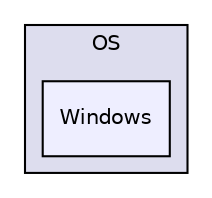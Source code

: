 digraph "PVR/SDK_3.4/Shell/OS/Windows" {
  compound=true
  node [ fontsize="10", fontname="Helvetica"];
  edge [ labelfontsize="10", labelfontname="Helvetica"];
  subgraph clusterdir_985c8e68b2bc71e5fc4eaa8a536394b7 {
    graph [ bgcolor="#ddddee", pencolor="black", label="OS" fontname="Helvetica", fontsize="10", URL="dir_985c8e68b2bc71e5fc4eaa8a536394b7.html"]
  dir_492e901009ccc7de68b60f4d131a0044 [shape=box, label="Windows", style="filled", fillcolor="#eeeeff", pencolor="black", URL="dir_492e901009ccc7de68b60f4d131a0044.html"];
  }
}
